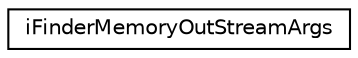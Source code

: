 digraph "Graphical Class Hierarchy"
{
  edge [fontname="Helvetica",fontsize="10",labelfontname="Helvetica",labelfontsize="10"];
  node [fontname="Helvetica",fontsize="10",shape=record];
  rankdir="LR";
  Node1 [label="iFinderMemoryOutStreamArgs",height=0.2,width=0.4,color="black", fillcolor="white", style="filled",URL="$structi_finder_memory_out_stream_args.html"];
}
